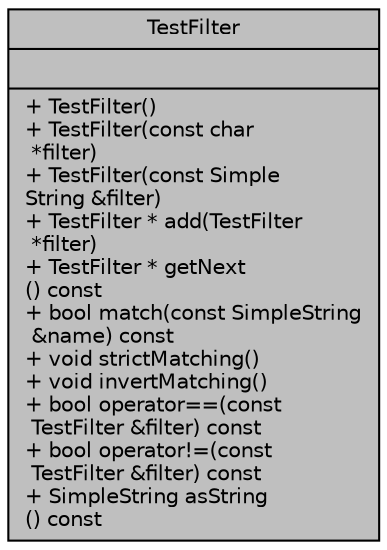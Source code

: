 digraph "TestFilter"
{
 // LATEX_PDF_SIZE
  edge [fontname="Helvetica",fontsize="10",labelfontname="Helvetica",labelfontsize="10"];
  node [fontname="Helvetica",fontsize="10",shape=record];
  Node1 [label="{TestFilter\n||+  TestFilter()\l+  TestFilter(const char\l *filter)\l+  TestFilter(const Simple\lString &filter)\l+ TestFilter * add(TestFilter\l *filter)\l+ TestFilter * getNext\l() const\l+ bool match(const SimpleString\l &name) const\l+ void strictMatching()\l+ void invertMatching()\l+ bool operator==(const\l TestFilter &filter) const\l+ bool operator!=(const\l TestFilter &filter) const\l+ SimpleString asString\l() const\l}",height=0.2,width=0.4,color="black", fillcolor="grey75", style="filled", fontcolor="black",tooltip=" "];
}
